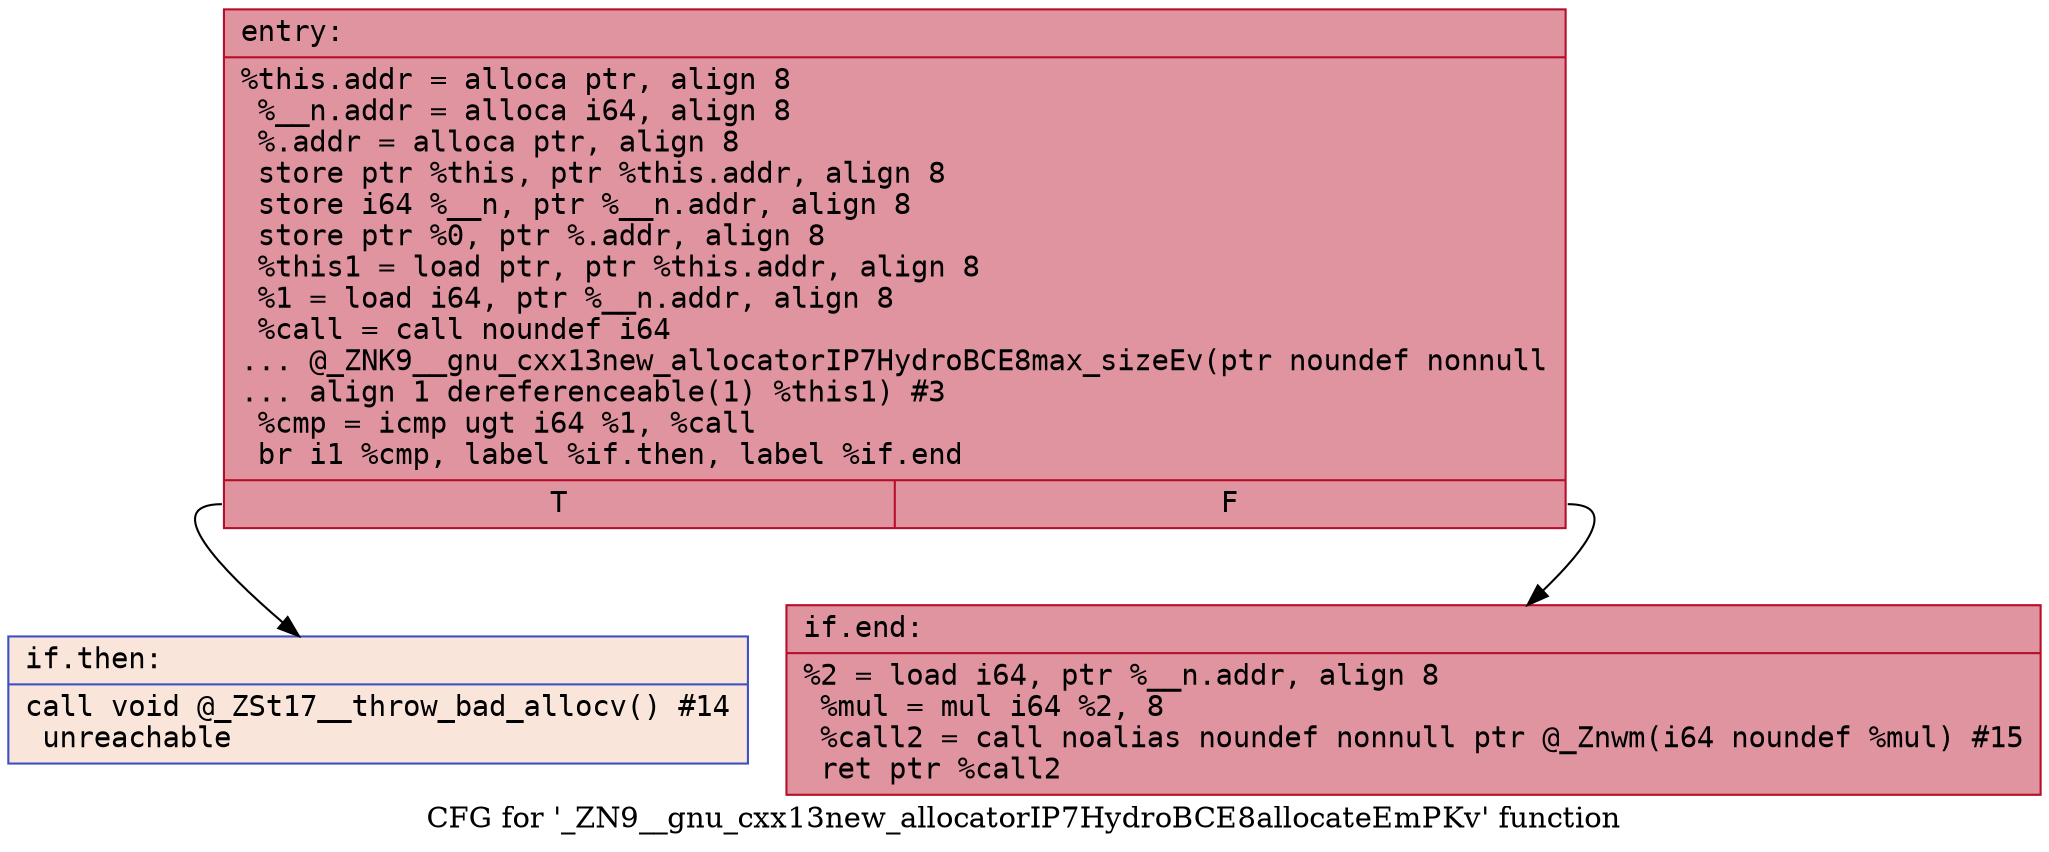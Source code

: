 digraph "CFG for '_ZN9__gnu_cxx13new_allocatorIP7HydroBCE8allocateEmPKv' function" {
	label="CFG for '_ZN9__gnu_cxx13new_allocatorIP7HydroBCE8allocateEmPKv' function";

	Node0x5618699593b0 [shape=record,color="#b70d28ff", style=filled, fillcolor="#b70d2870" fontname="Courier",label="{entry:\l|  %this.addr = alloca ptr, align 8\l  %__n.addr = alloca i64, align 8\l  %.addr = alloca ptr, align 8\l  store ptr %this, ptr %this.addr, align 8\l  store i64 %__n, ptr %__n.addr, align 8\l  store ptr %0, ptr %.addr, align 8\l  %this1 = load ptr, ptr %this.addr, align 8\l  %1 = load i64, ptr %__n.addr, align 8\l  %call = call noundef i64\l... @_ZNK9__gnu_cxx13new_allocatorIP7HydroBCE8max_sizeEv(ptr noundef nonnull\l... align 1 dereferenceable(1) %this1) #3\l  %cmp = icmp ugt i64 %1, %call\l  br i1 %cmp, label %if.then, label %if.end\l|{<s0>T|<s1>F}}"];
	Node0x5618699593b0:s0 -> Node0x561869959a30[tooltip="entry -> if.then\nProbability 0.00%" ];
	Node0x5618699593b0:s1 -> Node0x561869959aa0[tooltip="entry -> if.end\nProbability 100.00%" ];
	Node0x561869959a30 [shape=record,color="#3d50c3ff", style=filled, fillcolor="#f4c5ad70" fontname="Courier",label="{if.then:\l|  call void @_ZSt17__throw_bad_allocv() #14\l  unreachable\l}"];
	Node0x561869959aa0 [shape=record,color="#b70d28ff", style=filled, fillcolor="#b70d2870" fontname="Courier",label="{if.end:\l|  %2 = load i64, ptr %__n.addr, align 8\l  %mul = mul i64 %2, 8\l  %call2 = call noalias noundef nonnull ptr @_Znwm(i64 noundef %mul) #15\l  ret ptr %call2\l}"];
}
